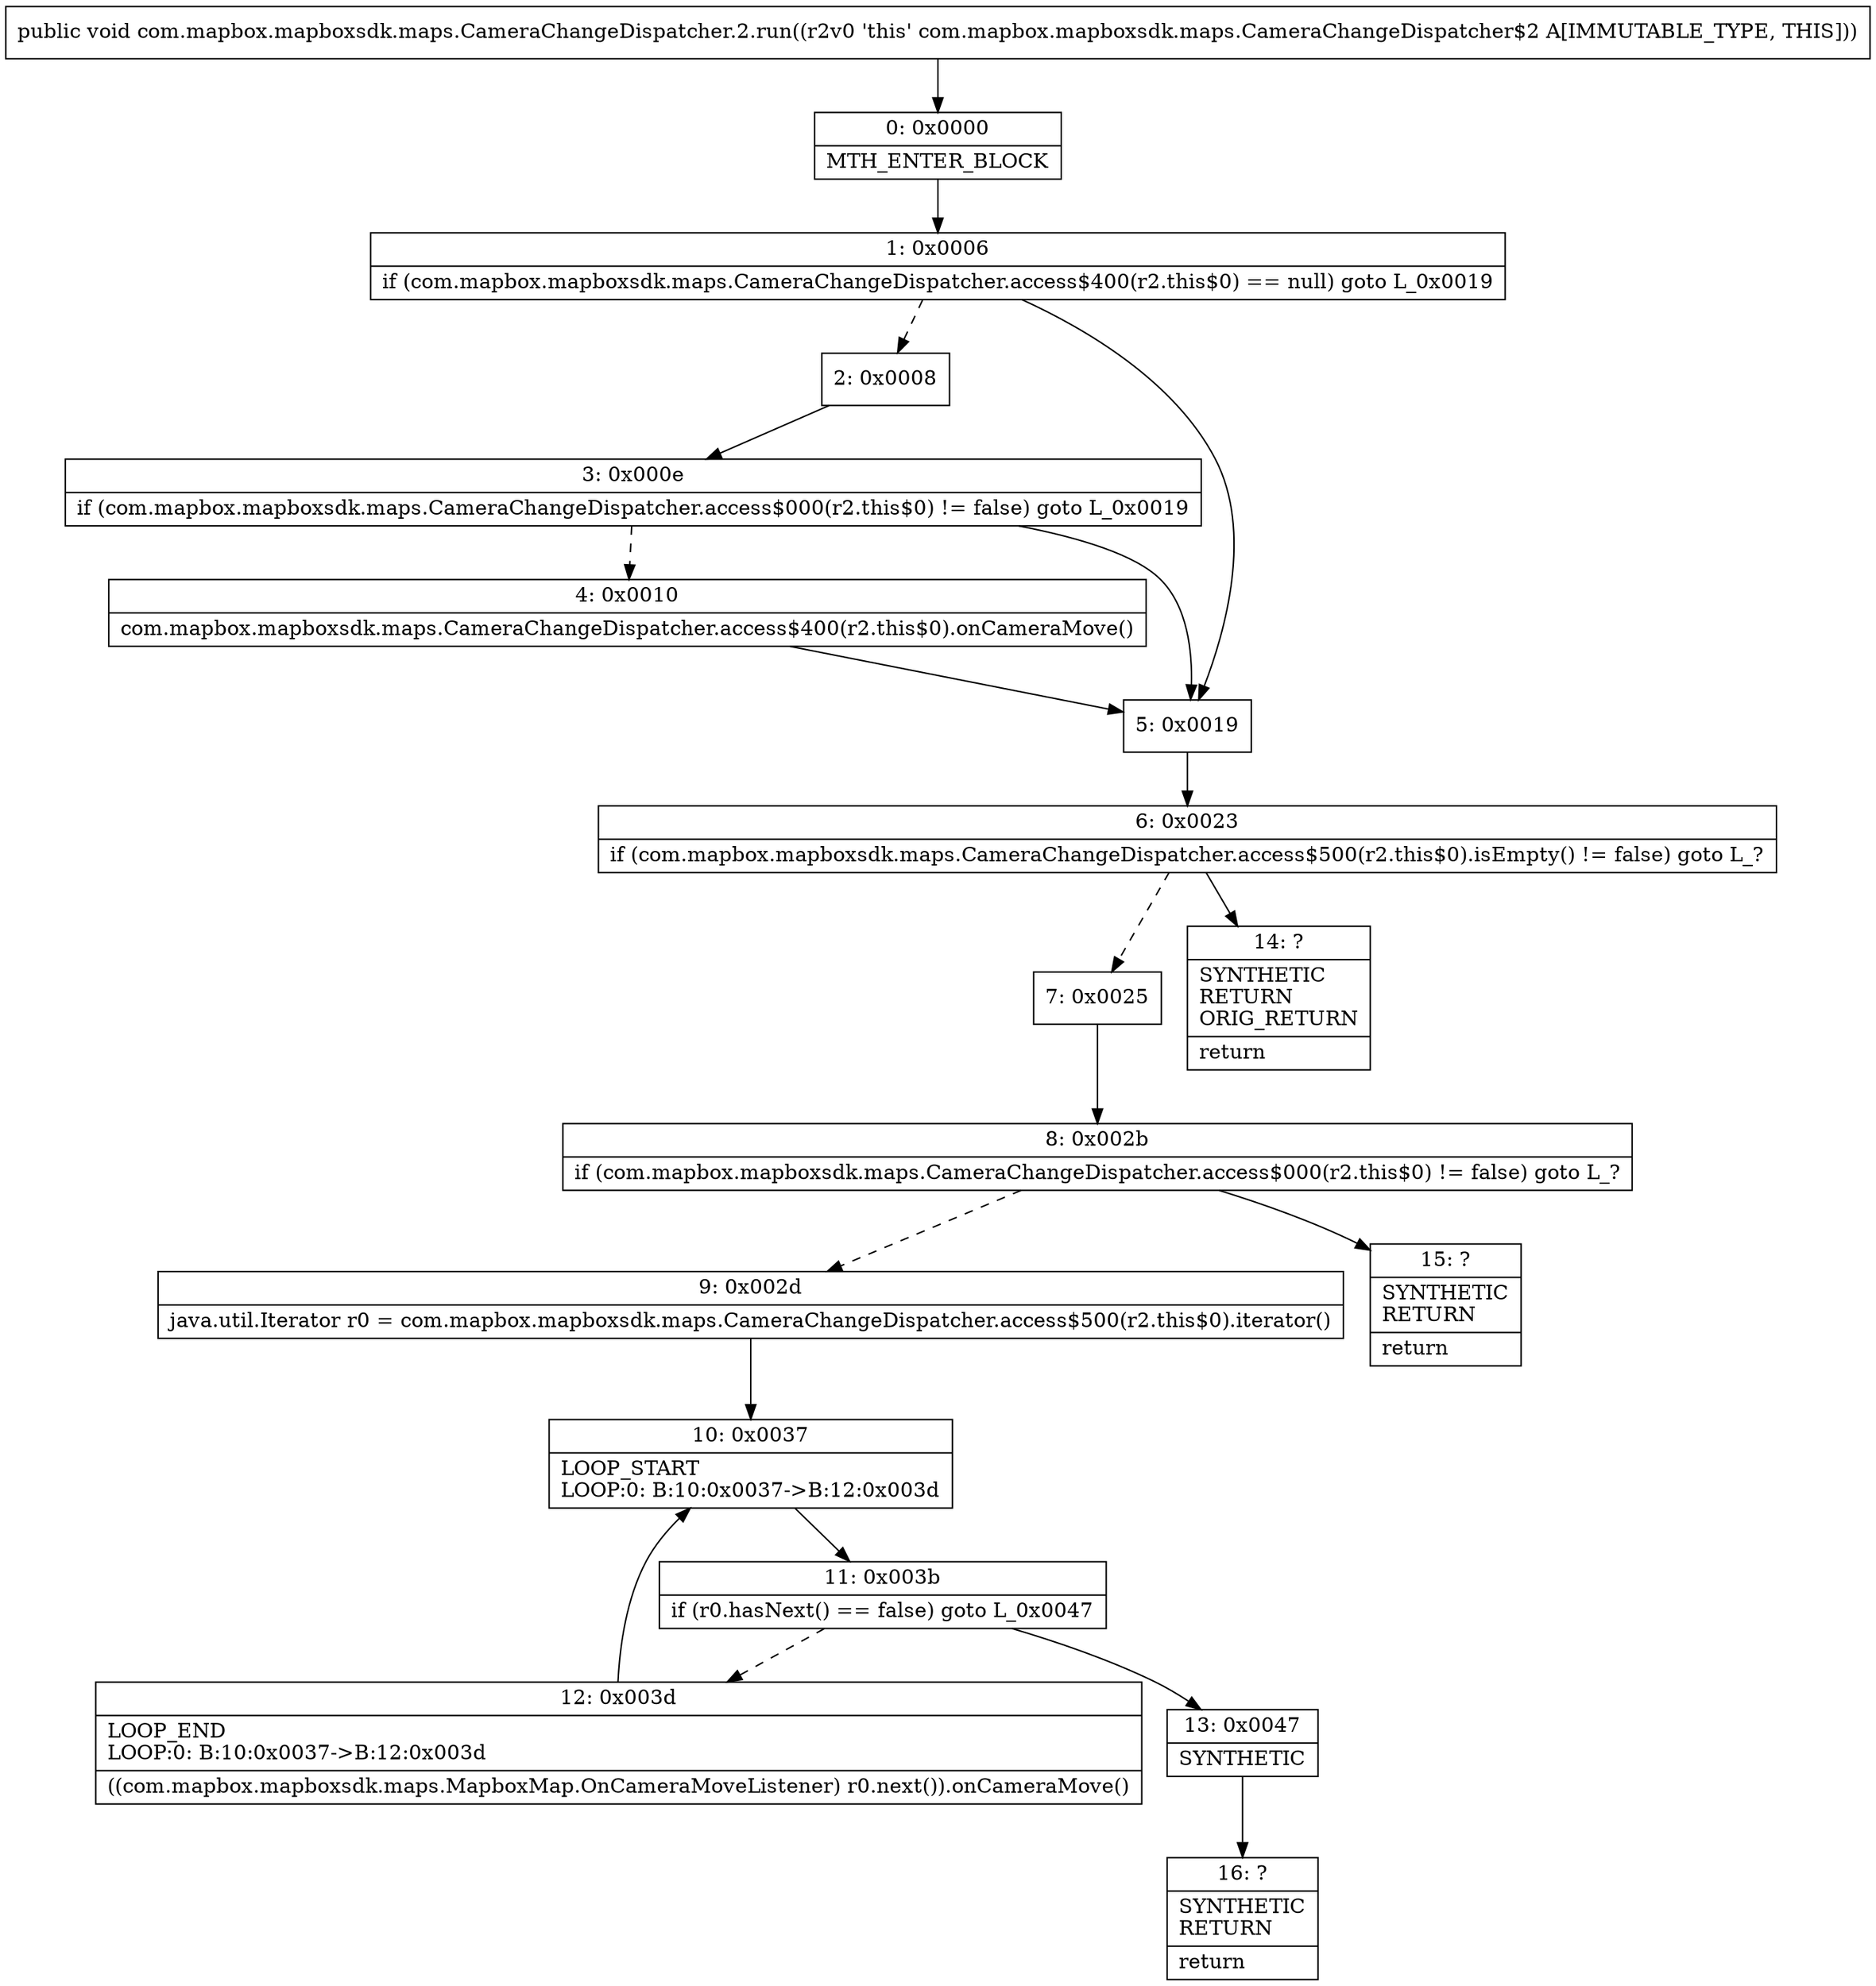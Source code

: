 digraph "CFG forcom.mapbox.mapboxsdk.maps.CameraChangeDispatcher.2.run()V" {
Node_0 [shape=record,label="{0\:\ 0x0000|MTH_ENTER_BLOCK\l}"];
Node_1 [shape=record,label="{1\:\ 0x0006|if (com.mapbox.mapboxsdk.maps.CameraChangeDispatcher.access$400(r2.this$0) == null) goto L_0x0019\l}"];
Node_2 [shape=record,label="{2\:\ 0x0008}"];
Node_3 [shape=record,label="{3\:\ 0x000e|if (com.mapbox.mapboxsdk.maps.CameraChangeDispatcher.access$000(r2.this$0) != false) goto L_0x0019\l}"];
Node_4 [shape=record,label="{4\:\ 0x0010|com.mapbox.mapboxsdk.maps.CameraChangeDispatcher.access$400(r2.this$0).onCameraMove()\l}"];
Node_5 [shape=record,label="{5\:\ 0x0019}"];
Node_6 [shape=record,label="{6\:\ 0x0023|if (com.mapbox.mapboxsdk.maps.CameraChangeDispatcher.access$500(r2.this$0).isEmpty() != false) goto L_?\l}"];
Node_7 [shape=record,label="{7\:\ 0x0025}"];
Node_8 [shape=record,label="{8\:\ 0x002b|if (com.mapbox.mapboxsdk.maps.CameraChangeDispatcher.access$000(r2.this$0) != false) goto L_?\l}"];
Node_9 [shape=record,label="{9\:\ 0x002d|java.util.Iterator r0 = com.mapbox.mapboxsdk.maps.CameraChangeDispatcher.access$500(r2.this$0).iterator()\l}"];
Node_10 [shape=record,label="{10\:\ 0x0037|LOOP_START\lLOOP:0: B:10:0x0037\-\>B:12:0x003d\l}"];
Node_11 [shape=record,label="{11\:\ 0x003b|if (r0.hasNext() == false) goto L_0x0047\l}"];
Node_12 [shape=record,label="{12\:\ 0x003d|LOOP_END\lLOOP:0: B:10:0x0037\-\>B:12:0x003d\l|((com.mapbox.mapboxsdk.maps.MapboxMap.OnCameraMoveListener) r0.next()).onCameraMove()\l}"];
Node_13 [shape=record,label="{13\:\ 0x0047|SYNTHETIC\l}"];
Node_14 [shape=record,label="{14\:\ ?|SYNTHETIC\lRETURN\lORIG_RETURN\l|return\l}"];
Node_15 [shape=record,label="{15\:\ ?|SYNTHETIC\lRETURN\l|return\l}"];
Node_16 [shape=record,label="{16\:\ ?|SYNTHETIC\lRETURN\l|return\l}"];
MethodNode[shape=record,label="{public void com.mapbox.mapboxsdk.maps.CameraChangeDispatcher.2.run((r2v0 'this' com.mapbox.mapboxsdk.maps.CameraChangeDispatcher$2 A[IMMUTABLE_TYPE, THIS])) }"];
MethodNode -> Node_0;
Node_0 -> Node_1;
Node_1 -> Node_2[style=dashed];
Node_1 -> Node_5;
Node_2 -> Node_3;
Node_3 -> Node_4[style=dashed];
Node_3 -> Node_5;
Node_4 -> Node_5;
Node_5 -> Node_6;
Node_6 -> Node_7[style=dashed];
Node_6 -> Node_14;
Node_7 -> Node_8;
Node_8 -> Node_9[style=dashed];
Node_8 -> Node_15;
Node_9 -> Node_10;
Node_10 -> Node_11;
Node_11 -> Node_12[style=dashed];
Node_11 -> Node_13;
Node_12 -> Node_10;
Node_13 -> Node_16;
}

